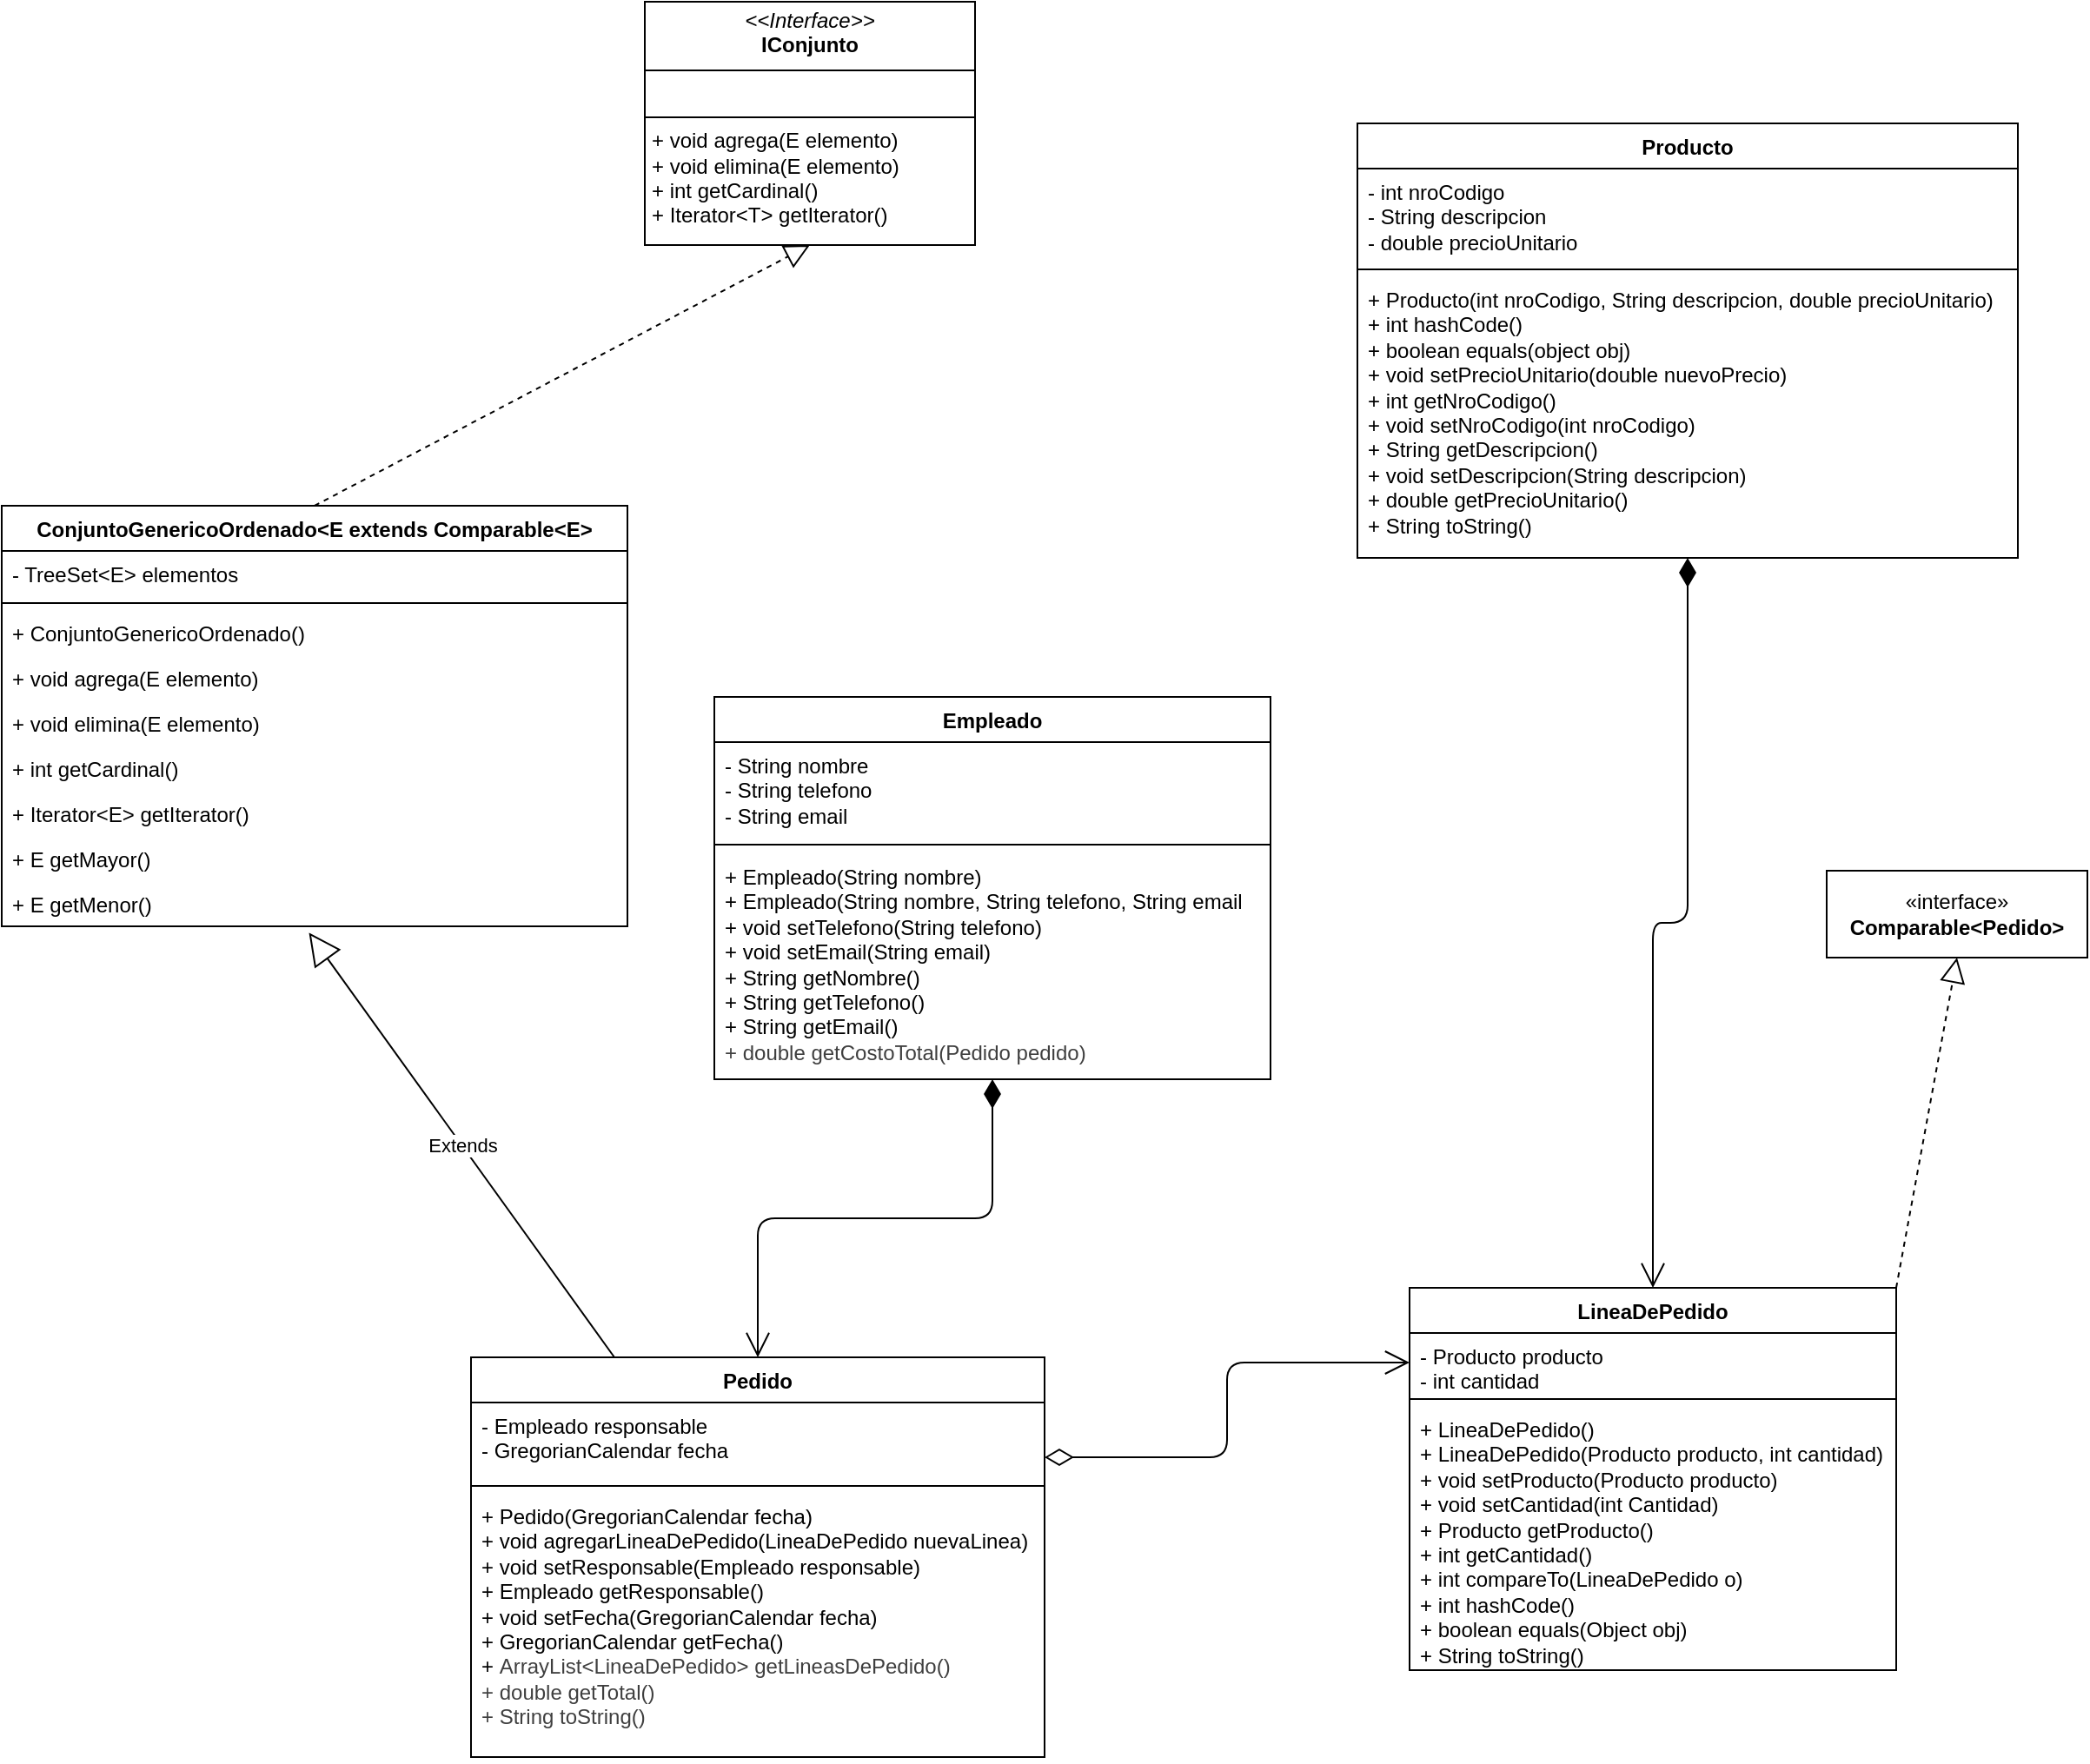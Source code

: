 <mxfile>
    <diagram id="YnQM-aLPONL_nE37jxD9" name="Página-1">
        <mxGraphModel dx="2171" dy="423" grid="1" gridSize="10" guides="1" tooltips="1" connect="1" arrows="1" fold="1" page="1" pageScale="1" pageWidth="827" pageHeight="1169" math="0" shadow="0">
            <root>
                <mxCell id="0"/>
                <mxCell id="1" parent="0"/>
                <mxCell id="3" value="Empleado" style="swimlane;fontStyle=1;align=center;verticalAlign=top;childLayout=stackLayout;horizontal=1;startSize=26;horizontalStack=0;resizeParent=1;resizeParentMax=0;resizeLast=0;collapsible=1;marginBottom=0;whiteSpace=wrap;html=1;" parent="1" vertex="1">
                    <mxGeometry x="-840" y="440" width="320" height="220" as="geometry">
                        <mxRectangle x="-840" y="440" width="90" height="30" as="alternateBounds"/>
                    </mxGeometry>
                </mxCell>
                <mxCell id="4" value="- String nombre&lt;div&gt;- String telefono&lt;/div&gt;&lt;div&gt;- String email&lt;/div&gt;" style="text;strokeColor=none;fillColor=none;align=left;verticalAlign=top;spacingLeft=4;spacingRight=4;overflow=hidden;rotatable=0;points=[[0,0.5],[1,0.5]];portConstraint=eastwest;whiteSpace=wrap;html=1;" parent="3" vertex="1">
                    <mxGeometry y="26" width="320" height="54" as="geometry"/>
                </mxCell>
                <mxCell id="5" value="" style="line;strokeWidth=1;fillColor=none;align=left;verticalAlign=middle;spacingTop=-1;spacingLeft=3;spacingRight=3;rotatable=0;labelPosition=right;points=[];portConstraint=eastwest;strokeColor=inherit;" parent="3" vertex="1">
                    <mxGeometry y="80" width="320" height="10" as="geometry"/>
                </mxCell>
                <mxCell id="6" value="+ Empleado(String nombre)&lt;div&gt;+ Empleado(String nombre, String telefono, String email&lt;/div&gt;&lt;div&gt;+ void setTelefono(String telefono)&lt;/div&gt;&lt;div&gt;+ void setEmail(String email)&lt;/div&gt;&lt;div&gt;+ String getNombre()&lt;/div&gt;&lt;div&gt;+ String getTelefono()&lt;/div&gt;&lt;div&gt;+ String getEmail()&lt;/div&gt;&lt;div&gt;&lt;span style=&quot;color: rgb(63, 63, 63);&quot;&gt;+ double getCostoTotal(Pedido pedido)&lt;/span&gt;&lt;/div&gt;" style="text;strokeColor=none;fillColor=none;align=left;verticalAlign=top;spacingLeft=4;spacingRight=4;overflow=hidden;rotatable=0;points=[[0,0.5],[1,0.5]];portConstraint=eastwest;whiteSpace=wrap;html=1;" parent="3" vertex="1">
                    <mxGeometry y="90" width="320" height="130" as="geometry"/>
                </mxCell>
                <mxCell id="9" value="Producto" style="swimlane;fontStyle=1;align=center;verticalAlign=top;childLayout=stackLayout;horizontal=1;startSize=26;horizontalStack=0;resizeParent=1;resizeParentMax=0;resizeLast=0;collapsible=1;marginBottom=0;whiteSpace=wrap;html=1;" parent="1" vertex="1">
                    <mxGeometry x="-470" y="110" width="380" height="250" as="geometry">
                        <mxRectangle x="-490" y="520" width="90" height="30" as="alternateBounds"/>
                    </mxGeometry>
                </mxCell>
                <mxCell id="10" value="- int nroCodigo&lt;div&gt;- String descripcion&lt;/div&gt;&lt;div&gt;- double precioUnitario&lt;/div&gt;" style="text;strokeColor=none;fillColor=none;align=left;verticalAlign=top;spacingLeft=4;spacingRight=4;overflow=hidden;rotatable=0;points=[[0,0.5],[1,0.5]];portConstraint=eastwest;whiteSpace=wrap;html=1;" parent="9" vertex="1">
                    <mxGeometry y="26" width="380" height="54" as="geometry"/>
                </mxCell>
                <mxCell id="11" value="" style="line;strokeWidth=1;fillColor=none;align=left;verticalAlign=middle;spacingTop=-1;spacingLeft=3;spacingRight=3;rotatable=0;labelPosition=right;points=[];portConstraint=eastwest;strokeColor=inherit;" parent="9" vertex="1">
                    <mxGeometry y="80" width="380" height="8" as="geometry"/>
                </mxCell>
                <mxCell id="12" value="+ Producto(int nroCodigo, String descripcion, double precioUnitario)&lt;div&gt;&lt;font color=&quot;#000000&quot;&gt;+ int hashCode()&lt;/font&gt;&lt;/div&gt;&lt;div&gt;&lt;font color=&quot;#000000&quot;&gt;+ boolean equals(object obj)&lt;br&gt;&lt;/font&gt;&lt;div&gt;+ void setPrecioUnitario(double nuevoPrecio)&lt;/div&gt;&lt;div&gt;+ int getNroCodigo()&lt;/div&gt;&lt;div&gt;+ void setNroCodigo(int nroCodigo)&lt;/div&gt;&lt;div&gt;+ String getDescripcion()&lt;/div&gt;&lt;div&gt;+ void setDescripcion(String descripcion)&lt;/div&gt;&lt;div&gt;+ double getPrecioUnitario()&lt;/div&gt;&lt;/div&gt;&lt;div&gt;+ String toString()&lt;/div&gt;" style="text;strokeColor=none;fillColor=none;align=left;verticalAlign=top;spacingLeft=4;spacingRight=4;overflow=hidden;rotatable=0;points=[[0,0.5],[1,0.5]];portConstraint=eastwest;whiteSpace=wrap;html=1;" parent="9" vertex="1">
                    <mxGeometry y="88" width="380" height="162" as="geometry"/>
                </mxCell>
                <mxCell id="14" value="Pedido" style="swimlane;fontStyle=1;align=center;verticalAlign=top;childLayout=stackLayout;horizontal=1;startSize=26;horizontalStack=0;resizeParent=1;resizeParentMax=0;resizeLast=0;collapsible=1;marginBottom=0;whiteSpace=wrap;html=1;" parent="1" vertex="1">
                    <mxGeometry x="-980" y="820" width="330" height="230" as="geometry">
                        <mxRectangle x="-775" y="790" width="80" height="30" as="alternateBounds"/>
                    </mxGeometry>
                </mxCell>
                <mxCell id="15" value="- Empleado responsable&lt;div&gt;- GregorianCalendar fecha&lt;/div&gt;" style="text;strokeColor=none;fillColor=none;align=left;verticalAlign=top;spacingLeft=4;spacingRight=4;overflow=hidden;rotatable=0;points=[[0,0.5],[1,0.5]];portConstraint=eastwest;whiteSpace=wrap;html=1;" parent="14" vertex="1">
                    <mxGeometry y="26" width="330" height="44" as="geometry"/>
                </mxCell>
                <mxCell id="16" value="" style="line;strokeWidth=1;fillColor=none;align=left;verticalAlign=middle;spacingTop=-1;spacingLeft=3;spacingRight=3;rotatable=0;labelPosition=right;points=[];portConstraint=eastwest;strokeColor=inherit;" parent="14" vertex="1">
                    <mxGeometry y="70" width="330" height="8" as="geometry"/>
                </mxCell>
                <mxCell id="17" value="&lt;div&gt;+ Pedido(GregorianCalendar fecha)&lt;/div&gt;&lt;div&gt;+ void agregarLineaDePedido(LineaDePedido nuevaLinea)&lt;/div&gt;&lt;div&gt;+ void setResponsable(Empleado responsable)&lt;/div&gt;+ Empleado getResponsable()&lt;div&gt;+ void setFecha(GregorianCalendar fecha)&lt;/div&gt;&lt;div&gt;+ GregorianCalendar getFecha()&lt;/div&gt;&lt;div&gt;+&amp;nbsp;&lt;span style=&quot;color: rgb(63, 63, 63); background-color: transparent;&quot;&gt;ArrayList&amp;lt;LineaDePedido&amp;gt; getLineasDePedido()&lt;/span&gt;&lt;/div&gt;&lt;div&gt;&lt;span style=&quot;color: rgb(63, 63, 63); background-color: transparent;&quot;&gt;+ double getTotal()&lt;/span&gt;&lt;/div&gt;&lt;div&gt;&lt;span style=&quot;color: rgb(63, 63, 63); background-color: transparent;&quot;&gt;+ String toString()&lt;/span&gt;&lt;/div&gt;" style="text;strokeColor=none;fillColor=none;align=left;verticalAlign=top;spacingLeft=4;spacingRight=4;overflow=hidden;rotatable=0;points=[[0,0.5],[1,0.5]];portConstraint=eastwest;whiteSpace=wrap;html=1;" parent="14" vertex="1">
                    <mxGeometry y="78" width="330" height="152" as="geometry"/>
                </mxCell>
                <mxCell id="19" value="LineaDePedido" style="swimlane;fontStyle=1;align=center;verticalAlign=top;childLayout=stackLayout;horizontal=1;startSize=26;horizontalStack=0;resizeParent=1;resizeParentMax=0;resizeLast=0;collapsible=1;marginBottom=0;whiteSpace=wrap;html=1;" parent="1" vertex="1">
                    <mxGeometry x="-440" y="780" width="280" height="220" as="geometry">
                        <mxRectangle x="-505" y="780" width="120" height="30" as="alternateBounds"/>
                    </mxGeometry>
                </mxCell>
                <mxCell id="20" value="- Producto producto&lt;div&gt;- int cantidad&lt;/div&gt;" style="text;strokeColor=none;fillColor=none;align=left;verticalAlign=top;spacingLeft=4;spacingRight=4;overflow=hidden;rotatable=0;points=[[0,0.5],[1,0.5]];portConstraint=eastwest;whiteSpace=wrap;html=1;" parent="19" vertex="1">
                    <mxGeometry y="26" width="280" height="34" as="geometry"/>
                </mxCell>
                <mxCell id="21" value="" style="line;strokeWidth=1;fillColor=none;align=left;verticalAlign=middle;spacingTop=-1;spacingLeft=3;spacingRight=3;rotatable=0;labelPosition=right;points=[];portConstraint=eastwest;strokeColor=inherit;" parent="19" vertex="1">
                    <mxGeometry y="60" width="280" height="8" as="geometry"/>
                </mxCell>
                <mxCell id="22" value="&lt;div&gt;+ LineaDePedido()&lt;/div&gt;+ LineaDePedido(Producto producto, int cantidad)&lt;div&gt;+ void setProducto(Producto producto)&lt;/div&gt;&lt;div&gt;+ void setCantidad(int Cantidad)&lt;/div&gt;&lt;div&gt;+ Producto getProducto()&lt;/div&gt;&lt;div&gt;+ int getCantidad()&lt;/div&gt;&lt;div&gt;+ int compareTo(LineaDePedido o)&lt;/div&gt;&lt;div&gt;+ int hashCode()&lt;/div&gt;&lt;div&gt;+ boolean equals(Object obj)&lt;/div&gt;&lt;div&gt;+ String toString()&lt;/div&gt;" style="text;strokeColor=none;fillColor=none;align=left;verticalAlign=top;spacingLeft=4;spacingRight=4;overflow=hidden;rotatable=0;points=[[0,0.5],[1,0.5]];portConstraint=eastwest;whiteSpace=wrap;html=1;" parent="19" vertex="1">
                    <mxGeometry y="68" width="280" height="152" as="geometry"/>
                </mxCell>
                <mxCell id="25" value="" style="endArrow=open;html=1;endSize=12;startArrow=diamondThin;startSize=14;startFill=0;edgeStyle=orthogonalEdgeStyle;align=left;verticalAlign=bottom;exitX=1;exitY=0.25;exitDx=0;exitDy=0;entryX=0;entryY=0.5;entryDx=0;entryDy=0;" parent="1" source="14" edge="1" target="20">
                    <mxGeometry x="-1" y="3" relative="1" as="geometry">
                        <mxPoint x="-710" y="700" as="sourcePoint"/>
                        <mxPoint x="-510" y="797" as="targetPoint"/>
                    </mxGeometry>
                </mxCell>
                <mxCell id="26" value="" style="endArrow=open;html=1;endSize=12;startArrow=diamondThin;startSize=14;startFill=1;edgeStyle=orthogonalEdgeStyle;align=left;verticalAlign=bottom;entryX=0.5;entryY=0;entryDx=0;entryDy=0;exitX=0.5;exitY=1;exitDx=0;exitDy=0;" parent="1" source="3" target="14" edge="1">
                    <mxGeometry x="-1" y="3" relative="1" as="geometry">
                        <mxPoint x="-730" y="620" as="sourcePoint"/>
                        <mxPoint x="-570" y="690" as="targetPoint"/>
                    </mxGeometry>
                </mxCell>
                <mxCell id="27" value="" style="endArrow=open;html=1;endSize=12;startArrow=diamondThin;startSize=14;startFill=1;edgeStyle=orthogonalEdgeStyle;align=left;verticalAlign=bottom;exitX=0.5;exitY=1;exitDx=0;exitDy=0;entryX=0.5;entryY=0;entryDx=0;entryDy=0;" parent="1" source="9" target="19" edge="1">
                    <mxGeometry x="-1" y="3" relative="1" as="geometry">
                        <mxPoint x="-760" y="670" as="sourcePoint"/>
                        <mxPoint x="-600" y="670" as="targetPoint"/>
                    </mxGeometry>
                </mxCell>
                <mxCell id="29" value="ConjuntoGenericoOrdenado&amp;lt;E extends Comparable&amp;lt;E&amp;gt;" style="swimlane;fontStyle=1;align=center;verticalAlign=top;childLayout=stackLayout;horizontal=1;startSize=26;horizontalStack=0;resizeParent=1;resizeParentMax=0;resizeLast=0;collapsible=1;marginBottom=0;whiteSpace=wrap;html=1;" parent="1" vertex="1">
                    <mxGeometry x="-1250" y="330" width="360" height="242" as="geometry"/>
                </mxCell>
                <mxCell id="30" value="- TreeSet&amp;lt;E&amp;gt; elementos" style="text;strokeColor=none;fillColor=none;align=left;verticalAlign=top;spacingLeft=4;spacingRight=4;overflow=hidden;rotatable=0;points=[[0,0.5],[1,0.5]];portConstraint=eastwest;whiteSpace=wrap;html=1;" parent="29" vertex="1">
                    <mxGeometry y="26" width="360" height="26" as="geometry"/>
                </mxCell>
                <mxCell id="31" value="" style="line;strokeWidth=1;fillColor=none;align=left;verticalAlign=middle;spacingTop=-1;spacingLeft=3;spacingRight=3;rotatable=0;labelPosition=right;points=[];portConstraint=eastwest;strokeColor=inherit;" parent="29" vertex="1">
                    <mxGeometry y="52" width="360" height="8" as="geometry"/>
                </mxCell>
                <mxCell id="32" value="+ ConjuntoGenericoOrdenado()" style="text;strokeColor=none;fillColor=none;align=left;verticalAlign=top;spacingLeft=4;spacingRight=4;overflow=hidden;rotatable=0;points=[[0,0.5],[1,0.5]];portConstraint=eastwest;whiteSpace=wrap;html=1;" parent="29" vertex="1">
                    <mxGeometry y="60" width="360" height="26" as="geometry"/>
                </mxCell>
                <mxCell id="33" value="+ void agrega(E elemento)" style="text;strokeColor=none;fillColor=none;align=left;verticalAlign=top;spacingLeft=4;spacingRight=4;overflow=hidden;rotatable=0;points=[[0,0.5],[1,0.5]];portConstraint=eastwest;whiteSpace=wrap;html=1;" parent="29" vertex="1">
                    <mxGeometry y="86" width="360" height="26" as="geometry"/>
                </mxCell>
                <mxCell id="34" value="+ void elimina(E elemento)" style="text;strokeColor=none;fillColor=none;align=left;verticalAlign=top;spacingLeft=4;spacingRight=4;overflow=hidden;rotatable=0;points=[[0,0.5],[1,0.5]];portConstraint=eastwest;whiteSpace=wrap;html=1;" parent="29" vertex="1">
                    <mxGeometry y="112" width="360" height="26" as="geometry"/>
                </mxCell>
                <mxCell id="35" value="+ int getCardinal()" style="text;strokeColor=none;fillColor=none;align=left;verticalAlign=top;spacingLeft=4;spacingRight=4;overflow=hidden;rotatable=0;points=[[0,0.5],[1,0.5]];portConstraint=eastwest;whiteSpace=wrap;html=1;" parent="29" vertex="1">
                    <mxGeometry y="138" width="360" height="26" as="geometry"/>
                </mxCell>
                <mxCell id="36" value="+ Iterator&amp;lt;E&amp;gt; getIterator()" style="text;strokeColor=none;fillColor=none;align=left;verticalAlign=top;spacingLeft=4;spacingRight=4;overflow=hidden;rotatable=0;points=[[0,0.5],[1,0.5]];portConstraint=eastwest;whiteSpace=wrap;html=1;" parent="29" vertex="1">
                    <mxGeometry y="164" width="360" height="26" as="geometry"/>
                </mxCell>
                <mxCell id="37" value="+ E getMayor()" style="text;strokeColor=none;fillColor=none;align=left;verticalAlign=top;spacingLeft=4;spacingRight=4;overflow=hidden;rotatable=0;points=[[0,0.5],[1,0.5]];portConstraint=eastwest;whiteSpace=wrap;html=1;" parent="29" vertex="1">
                    <mxGeometry y="190" width="360" height="26" as="geometry"/>
                </mxCell>
                <mxCell id="38" value="+ E getMenor()" style="text;strokeColor=none;fillColor=none;align=left;verticalAlign=top;spacingLeft=4;spacingRight=4;overflow=hidden;rotatable=0;points=[[0,0.5],[1,0.5]];portConstraint=eastwest;whiteSpace=wrap;html=1;" parent="29" vertex="1">
                    <mxGeometry y="216" width="360" height="26" as="geometry"/>
                </mxCell>
                <mxCell id="39" value="&lt;p style=&quot;margin:0px;margin-top:4px;text-align:center;&quot;&gt;&lt;i&gt;&amp;lt;&amp;lt;Interface&amp;gt;&amp;gt;&lt;/i&gt;&lt;br&gt;&lt;b&gt;IConjunto&lt;/b&gt;&lt;/p&gt;&lt;hr size=&quot;1&quot; style=&quot;border-style:solid;&quot;&gt;&lt;p style=&quot;margin:0px;margin-left:4px;&quot;&gt;&lt;br&gt;&lt;/p&gt;&lt;hr size=&quot;1&quot; style=&quot;border-style:solid;&quot;&gt;&lt;p style=&quot;margin:0px;margin-left:4px;&quot;&gt;&lt;span style=&quot;color: rgb(0, 0, 0);&quot;&gt;+ void agrega(E elemento)&lt;/span&gt;&lt;/p&gt;&lt;p style=&quot;margin:0px;margin-left:4px;&quot;&gt;&lt;span style=&quot;color: rgb(0, 0, 0);&quot;&gt;&lt;span style=&quot;color: rgb(0, 0, 0);&quot;&gt;+ void elimina(E elemento)&lt;/span&gt;&lt;/span&gt;&lt;/p&gt;&lt;p style=&quot;margin:0px;margin-left:4px;&quot;&gt;&lt;span style=&quot;color: rgb(0, 0, 0);&quot;&gt;&lt;span style=&quot;color: rgb(0, 0, 0);&quot;&gt;&lt;span style=&quot;color: rgb(0, 0, 0);&quot;&gt;+ int getCardinal()&lt;/span&gt;&lt;/span&gt;&lt;/span&gt;&lt;/p&gt;&lt;p style=&quot;margin:0px;margin-left:4px;&quot;&gt;&lt;span style=&quot;color: rgb(0, 0, 0);&quot;&gt;&lt;span style=&quot;color: rgb(0, 0, 0);&quot;&gt;&lt;span style=&quot;color: rgb(0, 0, 0);&quot;&gt;&lt;span style=&quot;color: rgb(0, 0, 0);&quot;&gt;+ Iterator&amp;lt;T&amp;gt; getIterator()&lt;/span&gt;&lt;/span&gt;&lt;/span&gt;&lt;/span&gt;&lt;/p&gt;" style="verticalAlign=top;align=left;overflow=fill;html=1;whiteSpace=wrap;" parent="1" vertex="1">
                    <mxGeometry x="-880" y="40" width="190" height="140" as="geometry"/>
                </mxCell>
                <mxCell id="40" value="" style="endArrow=block;dashed=1;endFill=0;endSize=12;html=1;exitX=0.5;exitY=0;exitDx=0;exitDy=0;entryX=0.5;entryY=1;entryDx=0;entryDy=0;" parent="1" source="29" target="39" edge="1">
                    <mxGeometry width="160" relative="1" as="geometry">
                        <mxPoint x="-1050" y="250" as="sourcePoint"/>
                        <mxPoint x="-890" y="250" as="targetPoint"/>
                    </mxGeometry>
                </mxCell>
                <mxCell id="41" value="«interface»&lt;br&gt;&lt;b&gt;Comparable&amp;lt;Pedido&amp;gt;&lt;/b&gt;" style="html=1;whiteSpace=wrap;" parent="1" vertex="1">
                    <mxGeometry x="-200" y="540" width="150" height="50" as="geometry"/>
                </mxCell>
                <mxCell id="42" value="" style="endArrow=block;dashed=1;endFill=0;endSize=12;html=1;exitX=1;exitY=0;exitDx=0;exitDy=0;entryX=0.5;entryY=1;entryDx=0;entryDy=0;" parent="1" source="19" target="41" edge="1">
                    <mxGeometry width="160" relative="1" as="geometry">
                        <mxPoint x="-370" y="730" as="sourcePoint"/>
                        <mxPoint x="-210" y="730" as="targetPoint"/>
                    </mxGeometry>
                </mxCell>
                <mxCell id="43" value="Extends" style="endArrow=block;endSize=16;endFill=0;html=1;exitX=0.25;exitY=0;exitDx=0;exitDy=0;entryX=0.491;entryY=1.142;entryDx=0;entryDy=0;entryPerimeter=0;" parent="1" source="14" target="38" edge="1">
                    <mxGeometry width="160" relative="1" as="geometry">
                        <mxPoint x="-470" y="630" as="sourcePoint"/>
                        <mxPoint x="-310" y="630" as="targetPoint"/>
                    </mxGeometry>
                </mxCell>
            </root>
        </mxGraphModel>
    </diagram>
</mxfile>